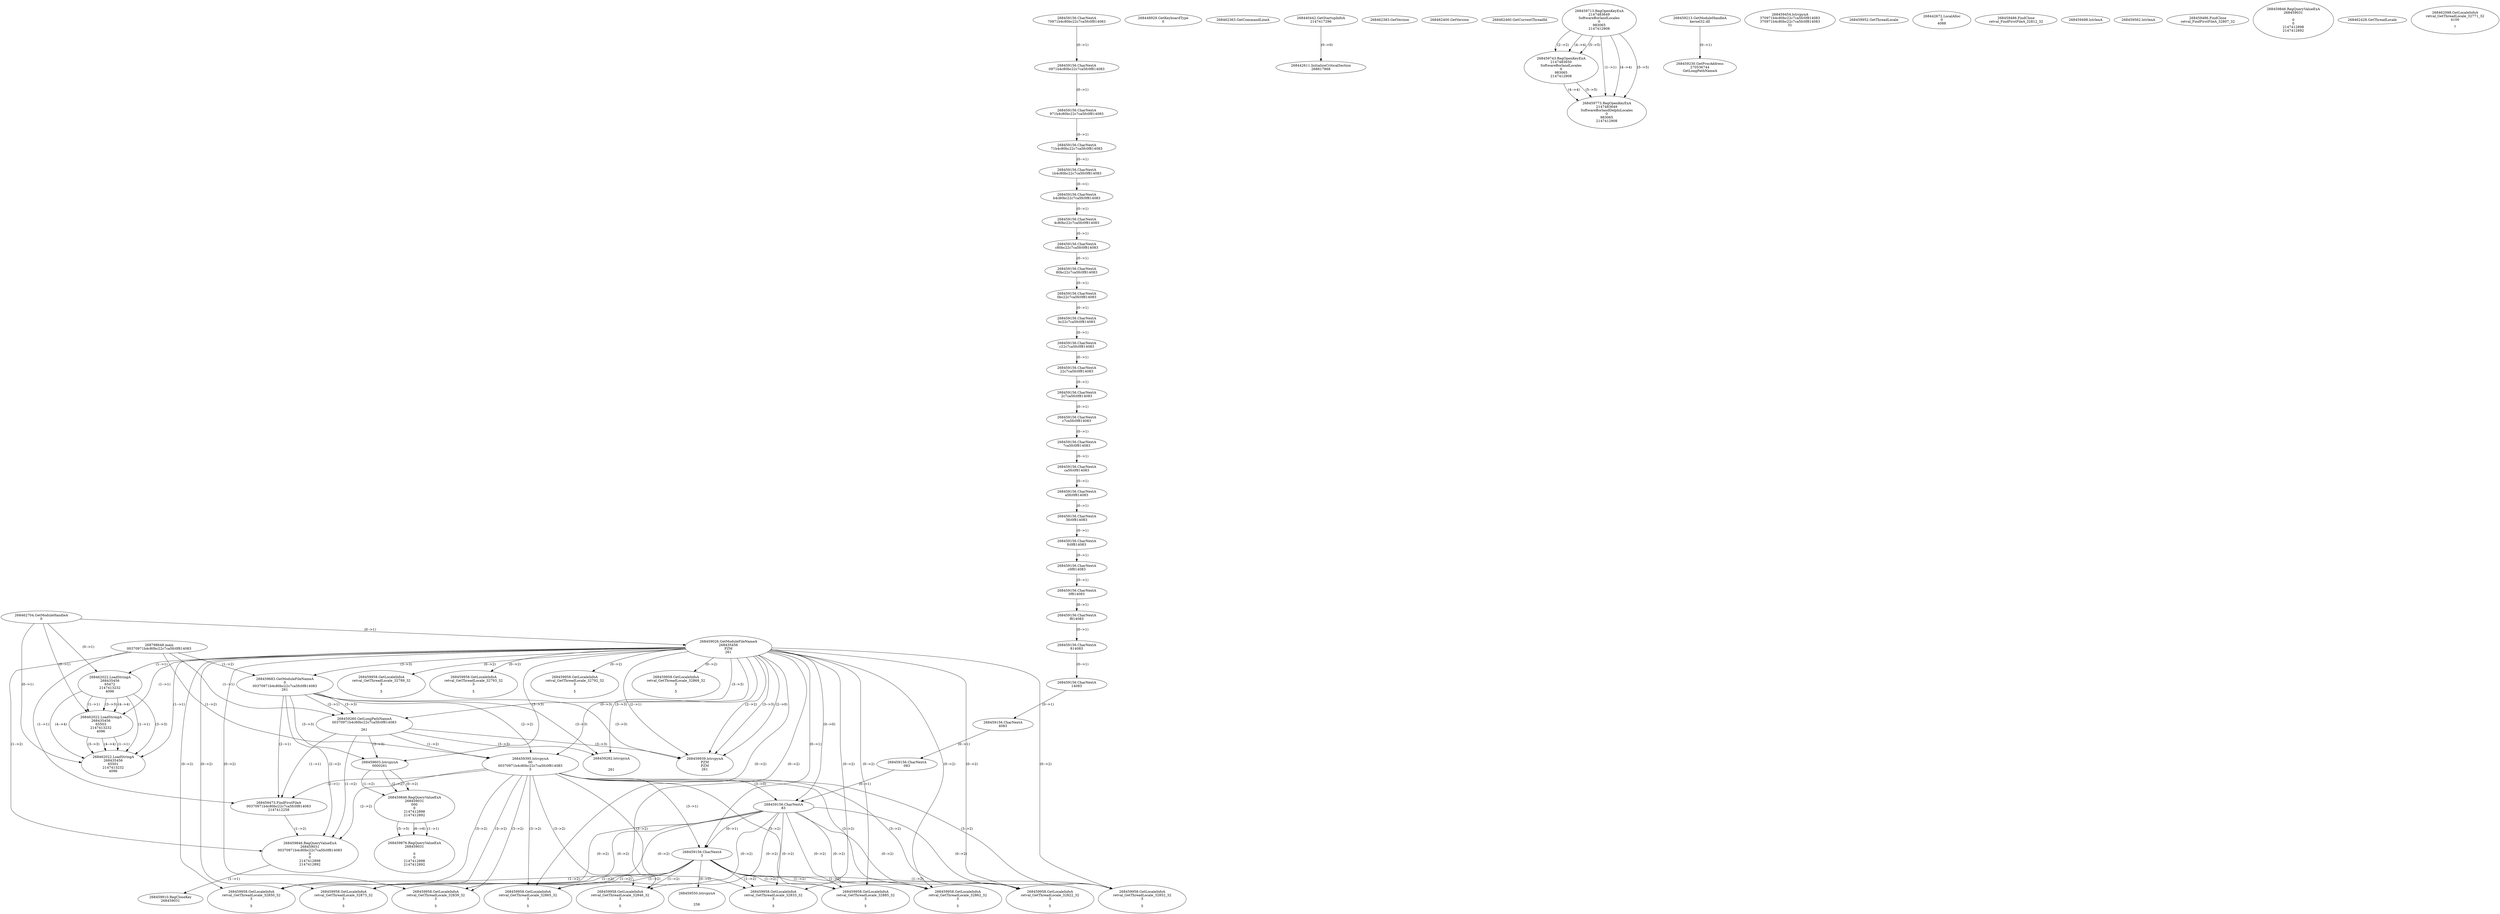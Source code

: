 // Global SCDG with merge call
digraph {
	0 [label="268798648.main
00370971b4c80bc22c7ca5fc0f814083"]
	1 [label="268462704.GetModuleHandleA
0"]
	2 [label="268448929.GetKeyboardType
0"]
	3 [label="268462363.GetCommandLineA
"]
	4 [label="268440442.GetStartupInfoA
2147417296"]
	5 [label="268462383.GetVersion
"]
	6 [label="268462400.GetVersion
"]
	7 [label="268462460.GetCurrentThreadId
"]
	8 [label="268459026.GetModuleFileNameA
268435456
PZM
261"]
	1 -> 8 [label="(0-->1)"]
	9 [label="268459683.GetModuleFileNameA
0
00370971b4c80bc22c7ca5fc0f814083
261"]
	0 -> 9 [label="(1-->2)"]
	8 -> 9 [label="(3-->3)"]
	10 [label="268459713.RegOpenKeyExA
2147483649
Software\Borland\Locales
0
983065
2147412908"]
	11 [label="268459213.GetModuleHandleA
kernel32.dll"]
	12 [label="268459230.GetProcAddress
270536744
GetLongPathNameA"]
	11 -> 12 [label="(0-->1)"]
	13 [label="268459260.GetLongPathNameA
00370971b4c80bc22c7ca5fc0f814083

261"]
	0 -> 13 [label="(1-->1)"]
	9 -> 13 [label="(2-->1)"]
	8 -> 13 [label="(3-->3)"]
	9 -> 13 [label="(3-->3)"]
	14 [label="268459395.lstrcpynA
00
00370971b4c80bc22c7ca5fc0f814083
3"]
	0 -> 14 [label="(1-->2)"]
	9 -> 14 [label="(2-->2)"]
	13 -> 14 [label="(1-->2)"]
	8 -> 14 [label="(0-->3)"]
	15 [label="268459156.CharNextA
70971b4c80bc22c7ca5fc0f814083"]
	16 [label="268459156.CharNextA
0971b4c80bc22c7ca5fc0f814083"]
	15 -> 16 [label="(0-->1)"]
	17 [label="268459156.CharNextA
971b4c80bc22c7ca5fc0f814083"]
	16 -> 17 [label="(0-->1)"]
	18 [label="268459156.CharNextA
71b4c80bc22c7ca5fc0f814083"]
	17 -> 18 [label="(0-->1)"]
	19 [label="268459156.CharNextA
1b4c80bc22c7ca5fc0f814083"]
	18 -> 19 [label="(0-->1)"]
	20 [label="268459156.CharNextA
b4c80bc22c7ca5fc0f814083"]
	19 -> 20 [label="(0-->1)"]
	21 [label="268459156.CharNextA
4c80bc22c7ca5fc0f814083"]
	20 -> 21 [label="(0-->1)"]
	22 [label="268459156.CharNextA
c80bc22c7ca5fc0f814083"]
	21 -> 22 [label="(0-->1)"]
	23 [label="268459156.CharNextA
80bc22c7ca5fc0f814083"]
	22 -> 23 [label="(0-->1)"]
	24 [label="268459156.CharNextA
0bc22c7ca5fc0f814083"]
	23 -> 24 [label="(0-->1)"]
	25 [label="268459156.CharNextA
bc22c7ca5fc0f814083"]
	24 -> 25 [label="(0-->1)"]
	26 [label="268459156.CharNextA
c22c7ca5fc0f814083"]
	25 -> 26 [label="(0-->1)"]
	27 [label="268459156.CharNextA
22c7ca5fc0f814083"]
	26 -> 27 [label="(0-->1)"]
	28 [label="268459156.CharNextA
2c7ca5fc0f814083"]
	27 -> 28 [label="(0-->1)"]
	29 [label="268459156.CharNextA
c7ca5fc0f814083"]
	28 -> 29 [label="(0-->1)"]
	30 [label="268459156.CharNextA
7ca5fc0f814083"]
	29 -> 30 [label="(0-->1)"]
	31 [label="268459156.CharNextA
ca5fc0f814083"]
	30 -> 31 [label="(0-->1)"]
	32 [label="268459156.CharNextA
a5fc0f814083"]
	31 -> 32 [label="(0-->1)"]
	33 [label="268459156.CharNextA
5fc0f814083"]
	32 -> 33 [label="(0-->1)"]
	34 [label="268459156.CharNextA
fc0f814083"]
	33 -> 34 [label="(0-->1)"]
	35 [label="268459156.CharNextA
c0f814083"]
	34 -> 35 [label="(0-->1)"]
	36 [label="268459156.CharNextA
0f814083"]
	35 -> 36 [label="(0-->1)"]
	37 [label="268459156.CharNextA
f814083"]
	36 -> 37 [label="(0-->1)"]
	38 [label="268459156.CharNextA
814083"]
	37 -> 38 [label="(0-->1)"]
	39 [label="268459156.CharNextA
14083"]
	38 -> 39 [label="(0-->1)"]
	40 [label="268459156.CharNextA
4083"]
	39 -> 40 [label="(0-->1)"]
	41 [label="268459156.CharNextA
083"]
	40 -> 41 [label="(0-->1)"]
	42 [label="268459156.CharNextA
83"]
	41 -> 42 [label="(0-->1)"]
	8 -> 42 [label="(0-->0)"]
	14 -> 42 [label="(3-->0)"]
	43 [label="268459156.CharNextA
3"]
	8 -> 43 [label="(0-->1)"]
	14 -> 43 [label="(3-->1)"]
	42 -> 43 [label="(0-->1)"]
	44 [label="268459454.lstrcpynA
370971b4c80bc22c7ca5fc0f814083
370971b4c80bc22c7ca5fc0f814083
31"]
	45 [label="268459473.FindFirstFileA
00370971b4c80bc22c7ca5fc0f814083
2147412258"]
	0 -> 45 [label="(1-->1)"]
	9 -> 45 [label="(2-->1)"]
	13 -> 45 [label="(1-->1)"]
	14 -> 45 [label="(2-->1)"]
	46 [label="268459846.RegQueryValueExA
268459031
00370971b4c80bc22c7ca5fc0f814083
0
0
2147412898
2147412892"]
	0 -> 46 [label="(1-->2)"]
	9 -> 46 [label="(2-->2)"]
	13 -> 46 [label="(1-->2)"]
	14 -> 46 [label="(2-->2)"]
	45 -> 46 [label="(1-->2)"]
	47 [label="268459910.RegCloseKey
268459031"]
	46 -> 47 [label="(1-->1)"]
	48 [label="268459939.lstrcpynA
PZM
PZM
261"]
	8 -> 48 [label="(2-->1)"]
	8 -> 48 [label="(2-->2)"]
	8 -> 48 [label="(3-->3)"]
	9 -> 48 [label="(3-->3)"]
	13 -> 48 [label="(3-->3)"]
	8 -> 48 [label="(2-->0)"]
	49 [label="268459952.GetThreadLocale
"]
	50 [label="268459958.GetLocaleInfoA
retval_GetThreadLocale_32852_32
3

5"]
	8 -> 50 [label="(0-->2)"]
	14 -> 50 [label="(3-->2)"]
	42 -> 50 [label="(0-->2)"]
	43 -> 50 [label="(1-->2)"]
	51 [label="268462022.LoadStringA
268435456
65472
2147413232
4096"]
	1 -> 51 [label="(0-->1)"]
	8 -> 51 [label="(1-->1)"]
	52 [label="268459743.RegOpenKeyExA
2147483650
Software\Borland\Locales
0
983065
2147412908"]
	10 -> 52 [label="(2-->2)"]
	10 -> 52 [label="(4-->4)"]
	10 -> 52 [label="(5-->5)"]
	53 [label="268459958.GetLocaleInfoA
retval_GetThreadLocale_32833_32
3

5"]
	8 -> 53 [label="(0-->2)"]
	14 -> 53 [label="(3-->2)"]
	42 -> 53 [label="(0-->2)"]
	43 -> 53 [label="(1-->2)"]
	54 [label="268442611.InitializeCriticalSection
268817868"]
	4 -> 54 [label="(0-->0)"]
	55 [label="268442672.LocalAlloc
0
4088"]
	56 [label="268459486.FindClose
retval_FindFirstFileA_32812_32"]
	57 [label="268459498.lstrlenA
"]
	58 [label="268459550.lstrcpynA


258"]
	43 -> 58 [label="(0-->0)"]
	59 [label="268459562.lstrlenA
"]
	60 [label="268459603.lstrcpynA
00\
00\
261"]
	8 -> 60 [label="(3-->3)"]
	9 -> 60 [label="(3-->3)"]
	13 -> 60 [label="(3-->3)"]
	61 [label="268459846.RegQueryValueExA
268459031
00\
0
0
2147412898
2147412892"]
	60 -> 61 [label="(1-->2)"]
	60 -> 61 [label="(2-->2)"]
	60 -> 61 [label="(0-->2)"]
	62 [label="268459876.RegQueryValueExA
268459031

0
0
2147412898
2147412892"]
	61 -> 62 [label="(1-->1)"]
	61 -> 62 [label="(5-->5)"]
	61 -> 62 [label="(6-->6)"]
	63 [label="268459958.GetLocaleInfoA
retval_GetThreadLocale_32839_32
3

5"]
	8 -> 63 [label="(0-->2)"]
	14 -> 63 [label="(3-->2)"]
	42 -> 63 [label="(0-->2)"]
	43 -> 63 [label="(1-->2)"]
	64 [label="268462022.LoadStringA
268435456
65503
2147413232
4096"]
	1 -> 64 [label="(0-->1)"]
	8 -> 64 [label="(1-->1)"]
	51 -> 64 [label="(1-->1)"]
	51 -> 64 [label="(3-->3)"]
	51 -> 64 [label="(4-->4)"]
	65 [label="268462022.LoadStringA
268435456
65501
2147413232
4096"]
	1 -> 65 [label="(0-->1)"]
	8 -> 65 [label="(1-->1)"]
	51 -> 65 [label="(1-->1)"]
	64 -> 65 [label="(1-->1)"]
	51 -> 65 [label="(3-->3)"]
	64 -> 65 [label="(3-->3)"]
	51 -> 65 [label="(4-->4)"]
	64 -> 65 [label="(4-->4)"]
	66 [label="268459958.GetLocaleInfoA
retval_GetThreadLocale_32850_32
3

5"]
	8 -> 66 [label="(0-->2)"]
	14 -> 66 [label="(3-->2)"]
	42 -> 66 [label="(0-->2)"]
	43 -> 66 [label="(1-->2)"]
	67 [label="268459486.FindClose
retval_FindFirstFileA_32807_32"]
	68 [label="268459958.GetLocaleInfoA
retval_GetThreadLocale_32862_32
3

5"]
	8 -> 68 [label="(0-->2)"]
	14 -> 68 [label="(3-->2)"]
	42 -> 68 [label="(0-->2)"]
	43 -> 68 [label="(1-->2)"]
	69 [label="268459282.lstrcpynA


261"]
	8 -> 69 [label="(3-->3)"]
	9 -> 69 [label="(3-->3)"]
	13 -> 69 [label="(3-->3)"]
	70 [label="268459846.RegQueryValueExA
268459031

0
0
2147412898
2147412892"]
	71 [label="268459958.GetLocaleInfoA
retval_GetThreadLocale_32789_32
3

5"]
	8 -> 71 [label="(0-->2)"]
	72 [label="268459958.GetLocaleInfoA
retval_GetThreadLocale_32793_32
3

5"]
	8 -> 72 [label="(0-->2)"]
	73 [label="268459958.GetLocaleInfoA
retval_GetThreadLocale_32822_32
3

5"]
	8 -> 73 [label="(0-->2)"]
	14 -> 73 [label="(3-->2)"]
	42 -> 73 [label="(0-->2)"]
	43 -> 73 [label="(1-->2)"]
	74 [label="268459958.GetLocaleInfoA
retval_GetThreadLocale_32792_32
3

5"]
	8 -> 74 [label="(0-->2)"]
	75 [label="268462428.GetThreadLocale
"]
	76 [label="268462098.GetLocaleInfoA
retval_GetThreadLocale_32771_32
4100

7"]
	77 [label="268459773.RegOpenKeyExA
2147483649
Software\Borland\Delphi\Locales
0
983065
2147412908"]
	10 -> 77 [label="(1-->1)"]
	10 -> 77 [label="(4-->4)"]
	52 -> 77 [label="(4-->4)"]
	10 -> 77 [label="(5-->5)"]
	52 -> 77 [label="(5-->5)"]
	78 [label="268459958.GetLocaleInfoA
retval_GetThreadLocale_32868_32
3

5"]
	8 -> 78 [label="(0-->2)"]
	79 [label="268459958.GetLocaleInfoA
retval_GetThreadLocale_32865_32
3

5"]
	8 -> 79 [label="(0-->2)"]
	14 -> 79 [label="(3-->2)"]
	42 -> 79 [label="(0-->2)"]
	43 -> 79 [label="(1-->2)"]
	80 [label="268459958.GetLocaleInfoA
retval_GetThreadLocale_32846_32
3

5"]
	8 -> 80 [label="(0-->2)"]
	14 -> 80 [label="(3-->2)"]
	42 -> 80 [label="(0-->2)"]
	43 -> 80 [label="(1-->2)"]
	81 [label="268459958.GetLocaleInfoA
retval_GetThreadLocale_32873_32
3

5"]
	8 -> 81 [label="(0-->2)"]
	14 -> 81 [label="(3-->2)"]
	42 -> 81 [label="(0-->2)"]
	43 -> 81 [label="(1-->2)"]
	82 [label="268459958.GetLocaleInfoA
retval_GetThreadLocale_32885_32
3

5"]
	8 -> 82 [label="(0-->2)"]
	14 -> 82 [label="(3-->2)"]
	42 -> 82 [label="(0-->2)"]
	43 -> 82 [label="(1-->2)"]
}
